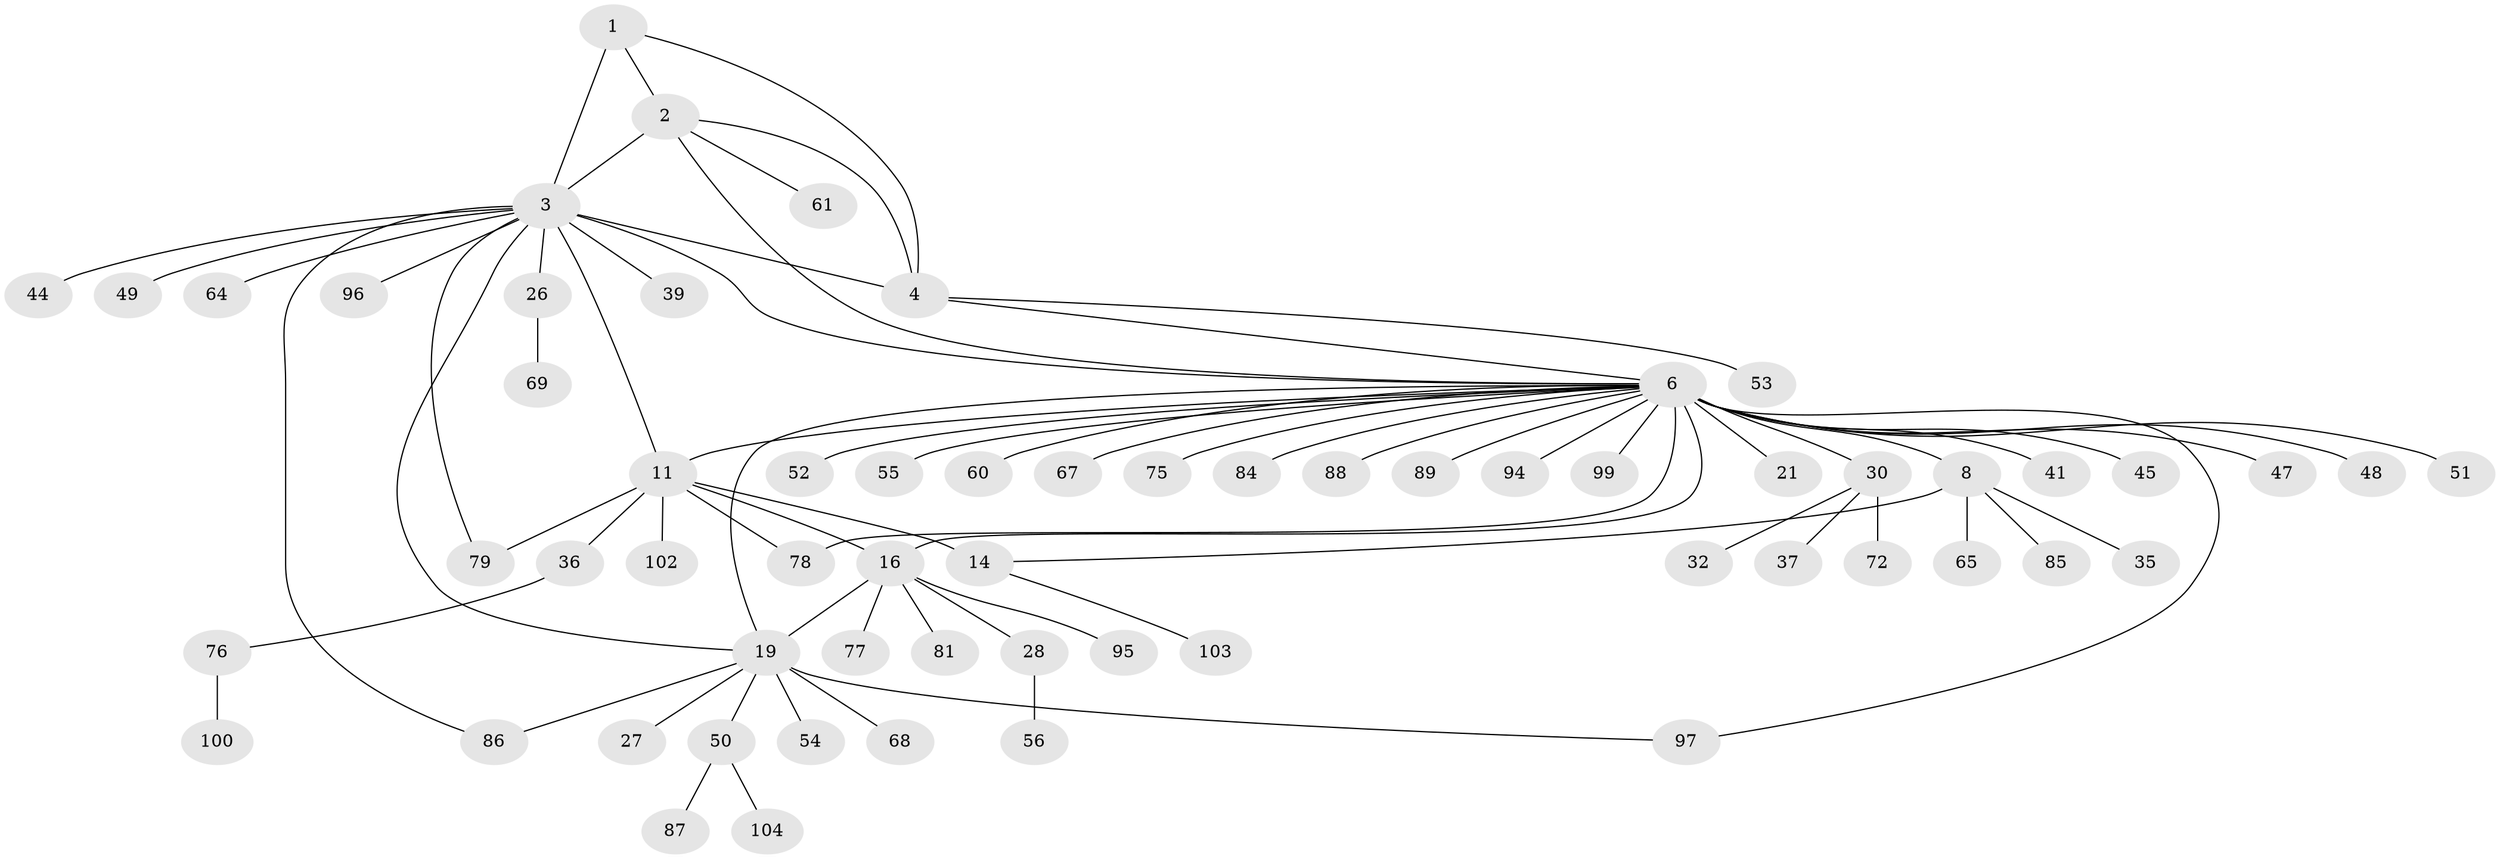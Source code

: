 // original degree distribution, {4: 0.057692307692307696, 7: 0.038461538461538464, 15: 0.009615384615384616, 6: 0.04807692307692308, 8: 0.028846153846153848, 9: 0.028846153846153848, 5: 0.038461538461538464, 12: 0.019230769230769232, 2: 0.17307692307692307, 1: 0.5384615384615384, 3: 0.019230769230769232}
// Generated by graph-tools (version 1.1) at 2025/19/03/04/25 18:19:39]
// undirected, 62 vertices, 75 edges
graph export_dot {
graph [start="1"]
  node [color=gray90,style=filled];
  1;
  2 [super="+59"];
  3 [super="+38+5+58+31+62"];
  4 [super="+29+42"];
  6 [super="+7+22+9"];
  8 [super="+40+91+46"];
  11 [super="+12+13"];
  14 [super="+66+83+15"];
  16 [super="+17"];
  19 [super="+20+33"];
  21;
  26;
  27;
  28;
  30 [super="+34"];
  32;
  35;
  36;
  37;
  39;
  41 [super="+43"];
  44 [super="+101"];
  45;
  47;
  48 [super="+70+71+57"];
  49;
  50;
  51;
  52;
  53;
  54;
  55;
  56;
  60;
  61;
  64;
  65;
  67;
  68;
  69;
  72;
  75;
  76;
  77;
  78;
  79;
  81;
  84;
  85;
  86;
  87;
  88;
  89;
  94;
  95;
  96;
  97;
  99;
  100;
  102;
  103;
  104;
  1 -- 2;
  1 -- 3 [weight=2];
  1 -- 4;
  2 -- 3 [weight=2];
  2 -- 4;
  2 -- 61;
  2 -- 6;
  3 -- 4 [weight=2];
  3 -- 26;
  3 -- 39;
  3 -- 44;
  3 -- 49;
  3 -- 64;
  3 -- 96;
  3 -- 86;
  3 -- 79;
  3 -- 11;
  3 -- 19 [weight=2];
  3 -- 6;
  4 -- 6;
  4 -- 53;
  6 -- 8 [weight=4];
  6 -- 52;
  6 -- 75;
  6 -- 45;
  6 -- 78;
  6 -- 19;
  6 -- 30;
  6 -- 11;
  6 -- 16;
  6 -- 84;
  6 -- 21 [weight=4];
  6 -- 89;
  6 -- 94;
  6 -- 97;
  6 -- 99;
  6 -- 41;
  6 -- 47;
  6 -- 48;
  6 -- 51;
  6 -- 55;
  6 -- 60;
  6 -- 67;
  6 -- 88;
  8 -- 35;
  8 -- 65;
  8 -- 85;
  8 -- 14;
  11 -- 14 [weight=6];
  11 -- 36;
  11 -- 16;
  11 -- 102;
  11 -- 78;
  11 -- 79;
  14 -- 103;
  16 -- 19 [weight=6];
  16 -- 77;
  16 -- 81;
  16 -- 28;
  16 -- 95;
  19 -- 97;
  19 -- 68;
  19 -- 50;
  19 -- 86;
  19 -- 54;
  19 -- 27;
  26 -- 69;
  28 -- 56;
  30 -- 32;
  30 -- 72;
  30 -- 37;
  36 -- 76;
  50 -- 87;
  50 -- 104;
  76 -- 100;
}

